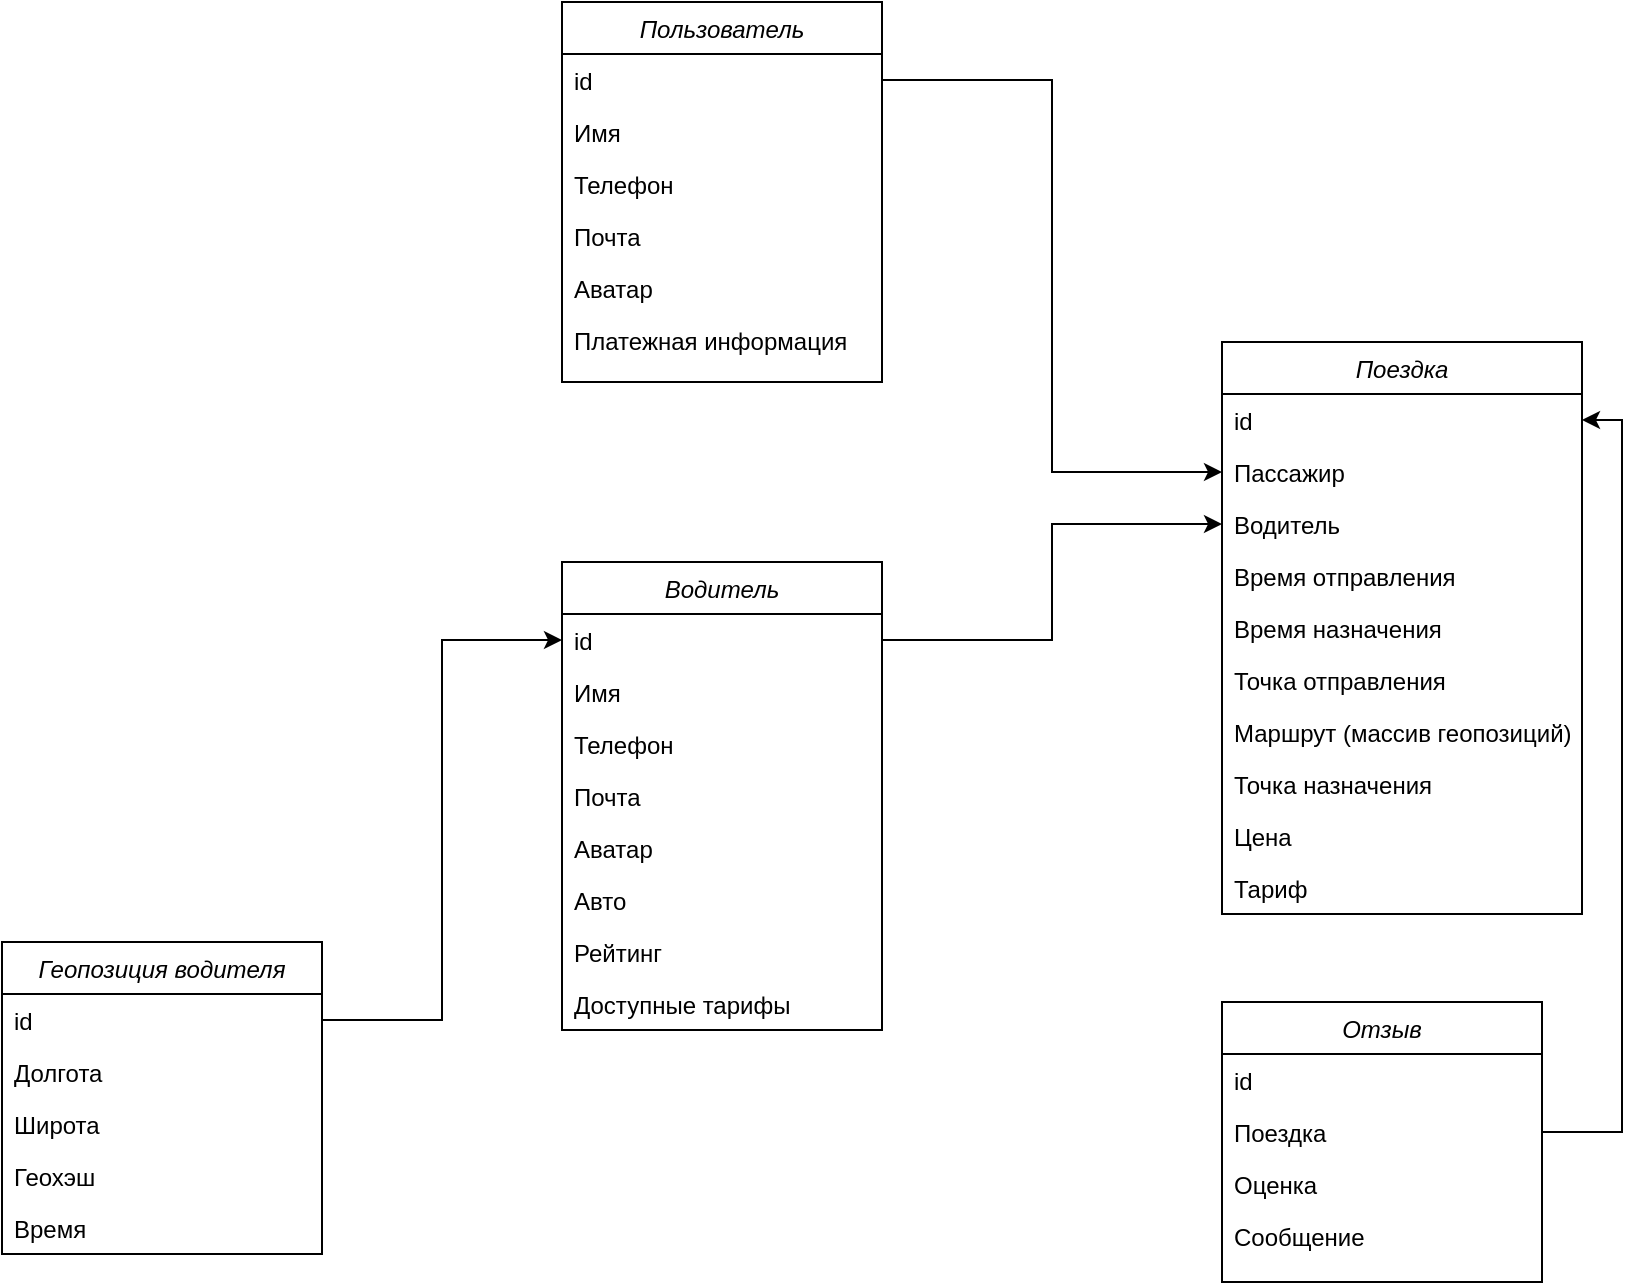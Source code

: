 <mxfile version="17.4.2" type="device"><diagram id="C5RBs43oDa-KdzZeNtuy" name="Page-1"><mxGraphModel dx="1933" dy="822" grid="1" gridSize="10" guides="1" tooltips="1" connect="1" arrows="1" fold="1" page="1" pageScale="1" pageWidth="827" pageHeight="1169" math="0" shadow="0"><root><mxCell id="WIyWlLk6GJQsqaUBKTNV-0"/><mxCell id="WIyWlLk6GJQsqaUBKTNV-1" parent="WIyWlLk6GJQsqaUBKTNV-0"/><mxCell id="zkfFHV4jXpPFQw0GAbJ--0" value="Водитель" style="swimlane;fontStyle=2;align=center;verticalAlign=top;childLayout=stackLayout;horizontal=1;startSize=26;horizontalStack=0;resizeParent=1;resizeLast=0;collapsible=1;marginBottom=0;rounded=0;shadow=0;strokeWidth=1;" parent="WIyWlLk6GJQsqaUBKTNV-1" vertex="1"><mxGeometry x="180" y="370" width="160" height="234" as="geometry"><mxRectangle x="230" y="140" width="160" height="26" as="alternateBounds"/></mxGeometry></mxCell><mxCell id="zkfFHV4jXpPFQw0GAbJ--1" value="id" style="text;align=left;verticalAlign=top;spacingLeft=4;spacingRight=4;overflow=hidden;rotatable=0;points=[[0,0.5],[1,0.5]];portConstraint=eastwest;" parent="zkfFHV4jXpPFQw0GAbJ--0" vertex="1"><mxGeometry y="26" width="160" height="26" as="geometry"/></mxCell><mxCell id="zkfFHV4jXpPFQw0GAbJ--2" value="Имя" style="text;align=left;verticalAlign=top;spacingLeft=4;spacingRight=4;overflow=hidden;rotatable=0;points=[[0,0.5],[1,0.5]];portConstraint=eastwest;rounded=0;shadow=0;html=0;" parent="zkfFHV4jXpPFQw0GAbJ--0" vertex="1"><mxGeometry y="52" width="160" height="26" as="geometry"/></mxCell><mxCell id="zkfFHV4jXpPFQw0GAbJ--3" value="Телефон" style="text;align=left;verticalAlign=top;spacingLeft=4;spacingRight=4;overflow=hidden;rotatable=0;points=[[0,0.5],[1,0.5]];portConstraint=eastwest;rounded=0;shadow=0;html=0;" parent="zkfFHV4jXpPFQw0GAbJ--0" vertex="1"><mxGeometry y="78" width="160" height="26" as="geometry"/></mxCell><mxCell id="Dsl1Scfq_0eCq0bCDlLs-0" value="Почта" style="text;align=left;verticalAlign=top;spacingLeft=4;spacingRight=4;overflow=hidden;rotatable=0;points=[[0,0.5],[1,0.5]];portConstraint=eastwest;rounded=0;shadow=0;html=0;" vertex="1" parent="zkfFHV4jXpPFQw0GAbJ--0"><mxGeometry y="104" width="160" height="26" as="geometry"/></mxCell><mxCell id="Dsl1Scfq_0eCq0bCDlLs-1" value="Аватар" style="text;align=left;verticalAlign=top;spacingLeft=4;spacingRight=4;overflow=hidden;rotatable=0;points=[[0,0.5],[1,0.5]];portConstraint=eastwest;rounded=0;shadow=0;html=0;" vertex="1" parent="zkfFHV4jXpPFQw0GAbJ--0"><mxGeometry y="130" width="160" height="26" as="geometry"/></mxCell><mxCell id="Dsl1Scfq_0eCq0bCDlLs-2" value="Авто&#10;" style="text;align=left;verticalAlign=top;spacingLeft=4;spacingRight=4;overflow=hidden;rotatable=0;points=[[0,0.5],[1,0.5]];portConstraint=eastwest;rounded=0;shadow=0;html=0;" vertex="1" parent="zkfFHV4jXpPFQw0GAbJ--0"><mxGeometry y="156" width="160" height="26" as="geometry"/></mxCell><mxCell id="Dsl1Scfq_0eCq0bCDlLs-3" value="Рейтинг" style="text;align=left;verticalAlign=top;spacingLeft=4;spacingRight=4;overflow=hidden;rotatable=0;points=[[0,0.5],[1,0.5]];portConstraint=eastwest;rounded=0;shadow=0;html=0;" vertex="1" parent="zkfFHV4jXpPFQw0GAbJ--0"><mxGeometry y="182" width="160" height="26" as="geometry"/></mxCell><mxCell id="Dsl1Scfq_0eCq0bCDlLs-19" value="Доступные тарифы" style="text;align=left;verticalAlign=top;spacingLeft=4;spacingRight=4;overflow=hidden;rotatable=0;points=[[0,0.5],[1,0.5]];portConstraint=eastwest;rounded=0;shadow=0;html=0;" vertex="1" parent="zkfFHV4jXpPFQw0GAbJ--0"><mxGeometry y="208" width="160" height="26" as="geometry"/></mxCell><mxCell id="Dsl1Scfq_0eCq0bCDlLs-4" value="Пользователь" style="swimlane;fontStyle=2;align=center;verticalAlign=top;childLayout=stackLayout;horizontal=1;startSize=26;horizontalStack=0;resizeParent=1;resizeLast=0;collapsible=1;marginBottom=0;rounded=0;shadow=0;strokeWidth=1;" vertex="1" parent="WIyWlLk6GJQsqaUBKTNV-1"><mxGeometry x="180" y="90" width="160" height="190" as="geometry"><mxRectangle x="230" y="140" width="160" height="26" as="alternateBounds"/></mxGeometry></mxCell><mxCell id="Dsl1Scfq_0eCq0bCDlLs-5" value="id" style="text;align=left;verticalAlign=top;spacingLeft=4;spacingRight=4;overflow=hidden;rotatable=0;points=[[0,0.5],[1,0.5]];portConstraint=eastwest;" vertex="1" parent="Dsl1Scfq_0eCq0bCDlLs-4"><mxGeometry y="26" width="160" height="26" as="geometry"/></mxCell><mxCell id="Dsl1Scfq_0eCq0bCDlLs-6" value="Имя" style="text;align=left;verticalAlign=top;spacingLeft=4;spacingRight=4;overflow=hidden;rotatable=0;points=[[0,0.5],[1,0.5]];portConstraint=eastwest;rounded=0;shadow=0;html=0;" vertex="1" parent="Dsl1Scfq_0eCq0bCDlLs-4"><mxGeometry y="52" width="160" height="26" as="geometry"/></mxCell><mxCell id="Dsl1Scfq_0eCq0bCDlLs-7" value="Телефон" style="text;align=left;verticalAlign=top;spacingLeft=4;spacingRight=4;overflow=hidden;rotatable=0;points=[[0,0.5],[1,0.5]];portConstraint=eastwest;rounded=0;shadow=0;html=0;" vertex="1" parent="Dsl1Scfq_0eCq0bCDlLs-4"><mxGeometry y="78" width="160" height="26" as="geometry"/></mxCell><mxCell id="Dsl1Scfq_0eCq0bCDlLs-8" value="Почта" style="text;align=left;verticalAlign=top;spacingLeft=4;spacingRight=4;overflow=hidden;rotatable=0;points=[[0,0.5],[1,0.5]];portConstraint=eastwest;rounded=0;shadow=0;html=0;" vertex="1" parent="Dsl1Scfq_0eCq0bCDlLs-4"><mxGeometry y="104" width="160" height="26" as="geometry"/></mxCell><mxCell id="Dsl1Scfq_0eCq0bCDlLs-9" value="Аватар" style="text;align=left;verticalAlign=top;spacingLeft=4;spacingRight=4;overflow=hidden;rotatable=0;points=[[0,0.5],[1,0.5]];portConstraint=eastwest;rounded=0;shadow=0;html=0;" vertex="1" parent="Dsl1Scfq_0eCq0bCDlLs-4"><mxGeometry y="130" width="160" height="26" as="geometry"/></mxCell><mxCell id="Dsl1Scfq_0eCq0bCDlLs-10" value="Платежная информация" style="text;align=left;verticalAlign=top;spacingLeft=4;spacingRight=4;overflow=hidden;rotatable=0;points=[[0,0.5],[1,0.5]];portConstraint=eastwest;rounded=0;shadow=0;html=0;" vertex="1" parent="Dsl1Scfq_0eCq0bCDlLs-4"><mxGeometry y="156" width="160" height="26" as="geometry"/></mxCell><mxCell id="Dsl1Scfq_0eCq0bCDlLs-12" value="Поездка" style="swimlane;fontStyle=2;align=center;verticalAlign=top;childLayout=stackLayout;horizontal=1;startSize=26;horizontalStack=0;resizeParent=1;resizeLast=0;collapsible=1;marginBottom=0;rounded=0;shadow=0;strokeWidth=1;" vertex="1" parent="WIyWlLk6GJQsqaUBKTNV-1"><mxGeometry x="510" y="260" width="180" height="286" as="geometry"><mxRectangle x="230" y="140" width="160" height="26" as="alternateBounds"/></mxGeometry></mxCell><mxCell id="Dsl1Scfq_0eCq0bCDlLs-13" value="id" style="text;align=left;verticalAlign=top;spacingLeft=4;spacingRight=4;overflow=hidden;rotatable=0;points=[[0,0.5],[1,0.5]];portConstraint=eastwest;" vertex="1" parent="Dsl1Scfq_0eCq0bCDlLs-12"><mxGeometry y="26" width="180" height="26" as="geometry"/></mxCell><mxCell id="Dsl1Scfq_0eCq0bCDlLs-14" value="Пассажир" style="text;align=left;verticalAlign=top;spacingLeft=4;spacingRight=4;overflow=hidden;rotatable=0;points=[[0,0.5],[1,0.5]];portConstraint=eastwest;rounded=0;shadow=0;html=0;" vertex="1" parent="Dsl1Scfq_0eCq0bCDlLs-12"><mxGeometry y="52" width="180" height="26" as="geometry"/></mxCell><mxCell id="Dsl1Scfq_0eCq0bCDlLs-15" value="Водитель" style="text;align=left;verticalAlign=top;spacingLeft=4;spacingRight=4;overflow=hidden;rotatable=0;points=[[0,0.5],[1,0.5]];portConstraint=eastwest;rounded=0;shadow=0;html=0;" vertex="1" parent="Dsl1Scfq_0eCq0bCDlLs-12"><mxGeometry y="78" width="180" height="26" as="geometry"/></mxCell><mxCell id="Dsl1Scfq_0eCq0bCDlLs-16" value="Время отправления" style="text;align=left;verticalAlign=top;spacingLeft=4;spacingRight=4;overflow=hidden;rotatable=0;points=[[0,0.5],[1,0.5]];portConstraint=eastwest;rounded=0;shadow=0;html=0;" vertex="1" parent="Dsl1Scfq_0eCq0bCDlLs-12"><mxGeometry y="104" width="180" height="26" as="geometry"/></mxCell><mxCell id="Dsl1Scfq_0eCq0bCDlLs-46" value="Время назначения" style="text;align=left;verticalAlign=top;spacingLeft=4;spacingRight=4;overflow=hidden;rotatable=0;points=[[0,0.5],[1,0.5]];portConstraint=eastwest;rounded=0;shadow=0;html=0;" vertex="1" parent="Dsl1Scfq_0eCq0bCDlLs-12"><mxGeometry y="130" width="180" height="26" as="geometry"/></mxCell><mxCell id="Dsl1Scfq_0eCq0bCDlLs-17" value="Точка отправления" style="text;align=left;verticalAlign=top;spacingLeft=4;spacingRight=4;overflow=hidden;rotatable=0;points=[[0,0.5],[1,0.5]];portConstraint=eastwest;rounded=0;shadow=0;html=0;" vertex="1" parent="Dsl1Scfq_0eCq0bCDlLs-12"><mxGeometry y="156" width="180" height="26" as="geometry"/></mxCell><mxCell id="Dsl1Scfq_0eCq0bCDlLs-47" value="Маршрут (массив геопозиций)" style="text;align=left;verticalAlign=top;spacingLeft=4;spacingRight=4;overflow=hidden;rotatable=0;points=[[0,0.5],[1,0.5]];portConstraint=eastwest;rounded=0;shadow=0;html=0;" vertex="1" parent="Dsl1Scfq_0eCq0bCDlLs-12"><mxGeometry y="182" width="180" height="26" as="geometry"/></mxCell><mxCell id="Dsl1Scfq_0eCq0bCDlLs-18" value="Точка назначения" style="text;align=left;verticalAlign=top;spacingLeft=4;spacingRight=4;overflow=hidden;rotatable=0;points=[[0,0.5],[1,0.5]];portConstraint=eastwest;rounded=0;shadow=0;html=0;" vertex="1" parent="Dsl1Scfq_0eCq0bCDlLs-12"><mxGeometry y="208" width="180" height="26" as="geometry"/></mxCell><mxCell id="Dsl1Scfq_0eCq0bCDlLs-20" value="Цена" style="text;align=left;verticalAlign=top;spacingLeft=4;spacingRight=4;overflow=hidden;rotatable=0;points=[[0,0.5],[1,0.5]];portConstraint=eastwest;rounded=0;shadow=0;html=0;" vertex="1" parent="Dsl1Scfq_0eCq0bCDlLs-12"><mxGeometry y="234" width="180" height="26" as="geometry"/></mxCell><mxCell id="Dsl1Scfq_0eCq0bCDlLs-21" value="Тариф" style="text;align=left;verticalAlign=top;spacingLeft=4;spacingRight=4;overflow=hidden;rotatable=0;points=[[0,0.5],[1,0.5]];portConstraint=eastwest;rounded=0;shadow=0;html=0;" vertex="1" parent="Dsl1Scfq_0eCq0bCDlLs-12"><mxGeometry y="260" width="180" height="26" as="geometry"/></mxCell><mxCell id="Dsl1Scfq_0eCq0bCDlLs-22" value="Отзыв" style="swimlane;fontStyle=2;align=center;verticalAlign=top;childLayout=stackLayout;horizontal=1;startSize=26;horizontalStack=0;resizeParent=1;resizeLast=0;collapsible=1;marginBottom=0;rounded=0;shadow=0;strokeWidth=1;" vertex="1" parent="WIyWlLk6GJQsqaUBKTNV-1"><mxGeometry x="510" y="590" width="160" height="140" as="geometry"><mxRectangle x="230" y="140" width="160" height="26" as="alternateBounds"/></mxGeometry></mxCell><mxCell id="Dsl1Scfq_0eCq0bCDlLs-23" value="id" style="text;align=left;verticalAlign=top;spacingLeft=4;spacingRight=4;overflow=hidden;rotatable=0;points=[[0,0.5],[1,0.5]];portConstraint=eastwest;" vertex="1" parent="Dsl1Scfq_0eCq0bCDlLs-22"><mxGeometry y="26" width="160" height="26" as="geometry"/></mxCell><mxCell id="Dsl1Scfq_0eCq0bCDlLs-24" value="Поездка" style="text;align=left;verticalAlign=top;spacingLeft=4;spacingRight=4;overflow=hidden;rotatable=0;points=[[0,0.5],[1,0.5]];portConstraint=eastwest;rounded=0;shadow=0;html=0;" vertex="1" parent="Dsl1Scfq_0eCq0bCDlLs-22"><mxGeometry y="52" width="160" height="26" as="geometry"/></mxCell><mxCell id="Dsl1Scfq_0eCq0bCDlLs-25" value="Оценка" style="text;align=left;verticalAlign=top;spacingLeft=4;spacingRight=4;overflow=hidden;rotatable=0;points=[[0,0.5],[1,0.5]];portConstraint=eastwest;rounded=0;shadow=0;html=0;" vertex="1" parent="Dsl1Scfq_0eCq0bCDlLs-22"><mxGeometry y="78" width="160" height="26" as="geometry"/></mxCell><mxCell id="Dsl1Scfq_0eCq0bCDlLs-26" value="Сообщение" style="text;align=left;verticalAlign=top;spacingLeft=4;spacingRight=4;overflow=hidden;rotatable=0;points=[[0,0.5],[1,0.5]];portConstraint=eastwest;rounded=0;shadow=0;html=0;" vertex="1" parent="Dsl1Scfq_0eCq0bCDlLs-22"><mxGeometry y="104" width="160" height="26" as="geometry"/></mxCell><mxCell id="Dsl1Scfq_0eCq0bCDlLs-31" value="" style="endArrow=classic;html=1;rounded=0;exitX=1;exitY=0.5;exitDx=0;exitDy=0;entryX=0;entryY=0.5;entryDx=0;entryDy=0;edgeStyle=orthogonalEdgeStyle;" edge="1" parent="WIyWlLk6GJQsqaUBKTNV-1" source="zkfFHV4jXpPFQw0GAbJ--1" target="Dsl1Scfq_0eCq0bCDlLs-15"><mxGeometry width="50" height="50" relative="1" as="geometry"><mxPoint x="400" y="500" as="sourcePoint"/><mxPoint x="450" y="450" as="targetPoint"/></mxGeometry></mxCell><mxCell id="Dsl1Scfq_0eCq0bCDlLs-32" value="" style="endArrow=classic;html=1;rounded=0;exitX=1;exitY=0.5;exitDx=0;exitDy=0;entryX=0;entryY=0.5;entryDx=0;entryDy=0;edgeStyle=orthogonalEdgeStyle;" edge="1" parent="WIyWlLk6GJQsqaUBKTNV-1" source="Dsl1Scfq_0eCq0bCDlLs-5" target="Dsl1Scfq_0eCq0bCDlLs-14"><mxGeometry width="50" height="50" relative="1" as="geometry"><mxPoint x="350" y="419" as="sourcePoint"/><mxPoint x="520" y="361" as="targetPoint"/></mxGeometry></mxCell><mxCell id="Dsl1Scfq_0eCq0bCDlLs-33" value="" style="endArrow=classic;html=1;rounded=0;exitX=1;exitY=0.5;exitDx=0;exitDy=0;entryX=1;entryY=0.5;entryDx=0;entryDy=0;edgeStyle=orthogonalEdgeStyle;" edge="1" parent="WIyWlLk6GJQsqaUBKTNV-1" source="Dsl1Scfq_0eCq0bCDlLs-24" target="Dsl1Scfq_0eCq0bCDlLs-13"><mxGeometry width="50" height="50" relative="1" as="geometry"><mxPoint x="360" y="429" as="sourcePoint"/><mxPoint x="530" y="371" as="targetPoint"/><Array as="points"><mxPoint x="710" y="655"/><mxPoint x="710" y="299"/></Array></mxGeometry></mxCell><mxCell id="Dsl1Scfq_0eCq0bCDlLs-34" value="Геопозиция водителя" style="swimlane;fontStyle=2;align=center;verticalAlign=top;childLayout=stackLayout;horizontal=1;startSize=26;horizontalStack=0;resizeParent=1;resizeLast=0;collapsible=1;marginBottom=0;rounded=0;shadow=0;strokeWidth=1;" vertex="1" parent="WIyWlLk6GJQsqaUBKTNV-1"><mxGeometry x="-100" y="560" width="160" height="156" as="geometry"><mxRectangle x="230" y="140" width="160" height="26" as="alternateBounds"/></mxGeometry></mxCell><mxCell id="Dsl1Scfq_0eCq0bCDlLs-35" value="id" style="text;align=left;verticalAlign=top;spacingLeft=4;spacingRight=4;overflow=hidden;rotatable=0;points=[[0,0.5],[1,0.5]];portConstraint=eastwest;" vertex="1" parent="Dsl1Scfq_0eCq0bCDlLs-34"><mxGeometry y="26" width="160" height="26" as="geometry"/></mxCell><mxCell id="Dsl1Scfq_0eCq0bCDlLs-36" value="Долгота" style="text;align=left;verticalAlign=top;spacingLeft=4;spacingRight=4;overflow=hidden;rotatable=0;points=[[0,0.5],[1,0.5]];portConstraint=eastwest;rounded=0;shadow=0;html=0;" vertex="1" parent="Dsl1Scfq_0eCq0bCDlLs-34"><mxGeometry y="52" width="160" height="26" as="geometry"/></mxCell><mxCell id="Dsl1Scfq_0eCq0bCDlLs-37" value="Широта" style="text;align=left;verticalAlign=top;spacingLeft=4;spacingRight=4;overflow=hidden;rotatable=0;points=[[0,0.5],[1,0.5]];portConstraint=eastwest;rounded=0;shadow=0;html=0;" vertex="1" parent="Dsl1Scfq_0eCq0bCDlLs-34"><mxGeometry y="78" width="160" height="26" as="geometry"/></mxCell><mxCell id="Dsl1Scfq_0eCq0bCDlLs-45" value="Геохэш" style="text;align=left;verticalAlign=top;spacingLeft=4;spacingRight=4;overflow=hidden;rotatable=0;points=[[0,0.5],[1,0.5]];portConstraint=eastwest;rounded=0;shadow=0;html=0;" vertex="1" parent="Dsl1Scfq_0eCq0bCDlLs-34"><mxGeometry y="104" width="160" height="26" as="geometry"/></mxCell><mxCell id="Dsl1Scfq_0eCq0bCDlLs-44" value="Время" style="text;align=left;verticalAlign=top;spacingLeft=4;spacingRight=4;overflow=hidden;rotatable=0;points=[[0,0.5],[1,0.5]];portConstraint=eastwest;rounded=0;shadow=0;html=0;" vertex="1" parent="Dsl1Scfq_0eCq0bCDlLs-34"><mxGeometry y="130" width="160" height="26" as="geometry"/></mxCell><mxCell id="Dsl1Scfq_0eCq0bCDlLs-43" value="" style="endArrow=classic;html=1;rounded=0;exitX=1;exitY=0.5;exitDx=0;exitDy=0;entryX=0;entryY=0.5;entryDx=0;entryDy=0;edgeStyle=orthogonalEdgeStyle;" edge="1" parent="WIyWlLk6GJQsqaUBKTNV-1" source="Dsl1Scfq_0eCq0bCDlLs-35" target="zkfFHV4jXpPFQw0GAbJ--1"><mxGeometry width="50" height="50" relative="1" as="geometry"><mxPoint x="350" y="419" as="sourcePoint"/><mxPoint x="520" y="361" as="targetPoint"/></mxGeometry></mxCell></root></mxGraphModel></diagram></mxfile>